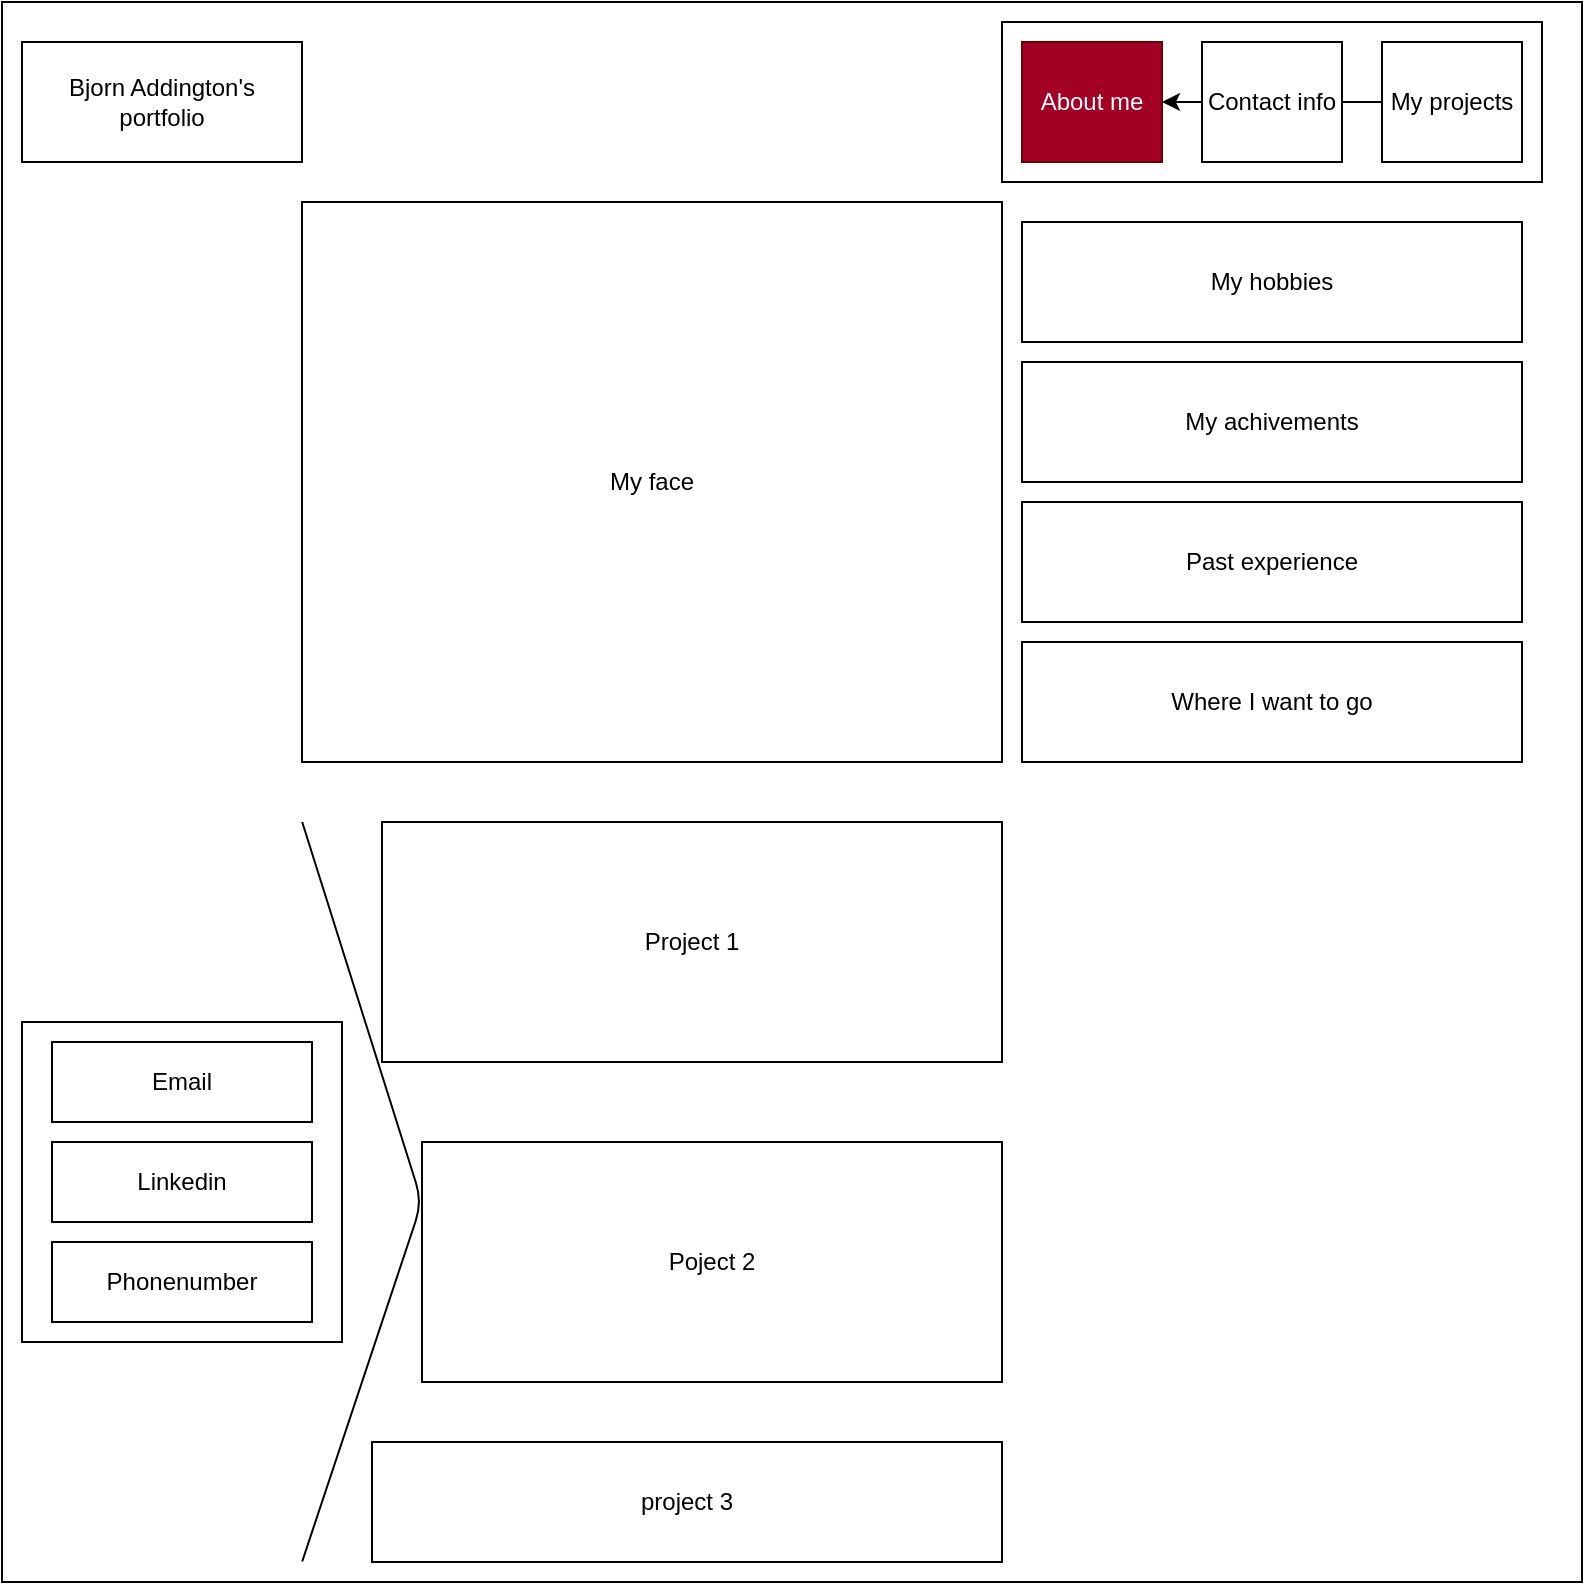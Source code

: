 <mxfile>
    <diagram id="P1fPwCIqRLS1VGU1DLKa" name="Page-1">
        <mxGraphModel dx="798" dy="478" grid="1" gridSize="10" guides="1" tooltips="1" connect="1" arrows="1" fold="1" page="1" pageScale="1" pageWidth="850" pageHeight="1100" math="0" shadow="0">
            <root>
                <mxCell id="0"/>
                <mxCell id="1" parent="0"/>
                <mxCell id="35" value="" style="rounded=0;whiteSpace=wrap;html=1;" vertex="1" parent="1">
                    <mxGeometry x="10" width="790" height="790" as="geometry"/>
                </mxCell>
                <mxCell id="3" value="" style="rounded=0;whiteSpace=wrap;html=1;" vertex="1" parent="1">
                    <mxGeometry x="510" y="10" width="270" height="80" as="geometry"/>
                </mxCell>
                <mxCell id="2" value="Bjorn Addington's portfolio" style="rounded=0;whiteSpace=wrap;html=1;" vertex="1" parent="1">
                    <mxGeometry x="20" y="20" width="140" height="60" as="geometry"/>
                </mxCell>
                <mxCell id="15" value="" style="group" vertex="1" connectable="0" parent="1">
                    <mxGeometry x="520" y="20" width="250" height="60" as="geometry"/>
                </mxCell>
                <mxCell id="4" value="About me" style="rounded=0;whiteSpace=wrap;html=1;fillColor=#a20025;fontColor=#ffffff;strokeColor=#6F0000;" vertex="1" parent="15">
                    <mxGeometry width="70" height="60" as="geometry"/>
                </mxCell>
                <mxCell id="10" value="" style="edgeStyle=none;html=1;startArrow=none;" edge="1" parent="15" source="7" target="4">
                    <mxGeometry relative="1" as="geometry"/>
                </mxCell>
                <mxCell id="9" value="My projects" style="rounded=0;whiteSpace=wrap;html=1;" vertex="1" parent="15">
                    <mxGeometry x="180" width="70" height="60" as="geometry"/>
                </mxCell>
                <mxCell id="7" value="Contact info" style="rounded=0;whiteSpace=wrap;html=1;" vertex="1" parent="15">
                    <mxGeometry x="90" width="70" height="60" as="geometry"/>
                </mxCell>
                <mxCell id="11" value="" style="edgeStyle=none;html=1;endArrow=none;" edge="1" parent="15" source="9" target="7">
                    <mxGeometry relative="1" as="geometry">
                        <mxPoint x="190" y="30" as="sourcePoint"/>
                        <mxPoint x="70" y="30" as="targetPoint"/>
                    </mxGeometry>
                </mxCell>
                <mxCell id="18" value="My face" style="rounded=0;whiteSpace=wrap;html=1;" vertex="1" parent="1">
                    <mxGeometry x="160" y="100" width="350" height="280" as="geometry"/>
                </mxCell>
                <mxCell id="20" value="My hobbies" style="rounded=0;whiteSpace=wrap;html=1;" vertex="1" parent="1">
                    <mxGeometry x="520" y="110" width="250" height="60" as="geometry"/>
                </mxCell>
                <mxCell id="21" value="My achivements" style="rounded=0;whiteSpace=wrap;html=1;" vertex="1" parent="1">
                    <mxGeometry x="520" y="180" width="250" height="60" as="geometry"/>
                </mxCell>
                <mxCell id="22" value="Past experience" style="rounded=0;whiteSpace=wrap;html=1;" vertex="1" parent="1">
                    <mxGeometry x="520" y="250" width="250" height="60" as="geometry"/>
                </mxCell>
                <mxCell id="23" value="Where I want to go" style="rounded=0;whiteSpace=wrap;html=1;" vertex="1" parent="1">
                    <mxGeometry x="520" y="320" width="250" height="60" as="geometry"/>
                </mxCell>
                <mxCell id="33" value="" style="group" vertex="1" connectable="0" parent="1">
                    <mxGeometry x="20" y="510" width="160" height="160" as="geometry"/>
                </mxCell>
                <mxCell id="32" value="" style="rounded=0;whiteSpace=wrap;html=1;" vertex="1" parent="33">
                    <mxGeometry width="160" height="160" as="geometry"/>
                </mxCell>
                <mxCell id="24" value="Email" style="rounded=0;whiteSpace=wrap;html=1;" vertex="1" parent="33">
                    <mxGeometry x="15" y="10" width="130" height="40" as="geometry"/>
                </mxCell>
                <mxCell id="25" value="Linkedin" style="rounded=0;whiteSpace=wrap;html=1;" vertex="1" parent="33">
                    <mxGeometry x="15" y="60" width="130" height="40" as="geometry"/>
                </mxCell>
                <mxCell id="26" value="Phonenumber" style="rounded=0;whiteSpace=wrap;html=1;" vertex="1" parent="33">
                    <mxGeometry x="15" y="110" width="130" height="40" as="geometry"/>
                </mxCell>
                <mxCell id="40" value="" style="endArrow=none;html=1;entryX=0.19;entryY=0.519;entryDx=0;entryDy=0;entryPerimeter=0;exitX=0.19;exitY=0.987;exitDx=0;exitDy=0;exitPerimeter=0;" edge="1" parent="1" source="35" target="35">
                    <mxGeometry width="50" height="50" relative="1" as="geometry">
                        <mxPoint x="160" y="550" as="sourcePoint"/>
                        <mxPoint x="210" y="500" as="targetPoint"/>
                        <Array as="points">
                            <mxPoint x="220" y="600"/>
                        </Array>
                    </mxGeometry>
                </mxCell>
                <mxCell id="41" value="project 3" style="rounded=0;whiteSpace=wrap;html=1;" vertex="1" parent="1">
                    <mxGeometry x="195" y="720" width="315" height="60" as="geometry"/>
                </mxCell>
                <mxCell id="42" value="Project 1" style="rounded=0;whiteSpace=wrap;html=1;" vertex="1" parent="1">
                    <mxGeometry x="200" y="410" width="310" height="120" as="geometry"/>
                </mxCell>
                <mxCell id="43" value="Poject 2" style="rounded=0;whiteSpace=wrap;html=1;" vertex="1" parent="1">
                    <mxGeometry x="220" y="570" width="290" height="120" as="geometry"/>
                </mxCell>
            </root>
        </mxGraphModel>
    </diagram>
</mxfile>